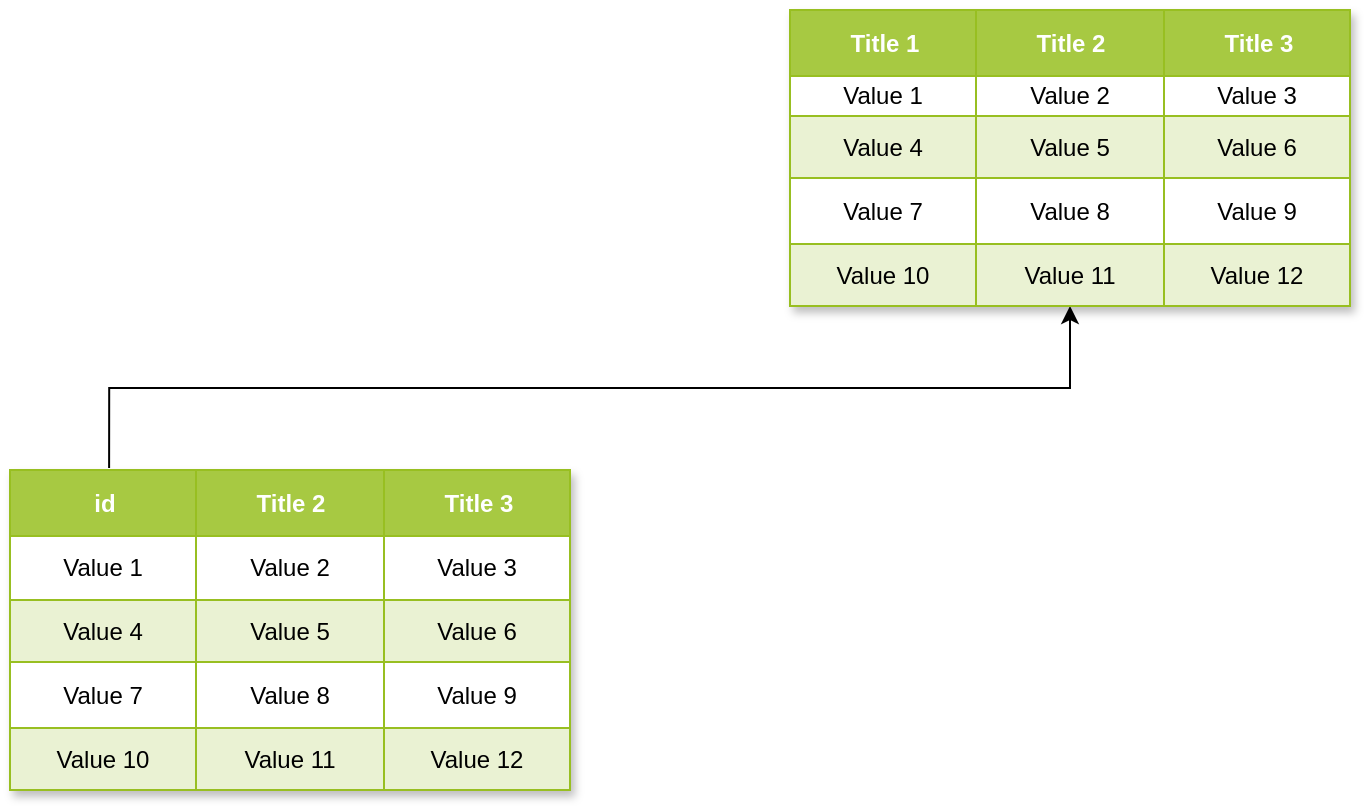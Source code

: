 <mxfile version="21.1.8" type="github">
  <diagram name="Página-1" id="2qbEPKw4rMwXEr4LsH04">
    <mxGraphModel dx="1290" dy="545" grid="1" gridSize="10" guides="1" tooltips="1" connect="1" arrows="1" fold="1" page="1" pageScale="1" pageWidth="827" pageHeight="1169" math="0" shadow="0">
      <root>
        <mxCell id="0" />
        <mxCell id="1" parent="0" />
        <mxCell id="-kEBUr79W5uUhpDJ-tvx-61" value="" style="edgeStyle=orthogonalEdgeStyle;rounded=0;orthogonalLoop=1;jettySize=auto;html=1;exitX=0.177;exitY=-0.03;exitDx=0;exitDy=0;exitPerimeter=0;" edge="1" parent="1" source="-kEBUr79W5uUhpDJ-tvx-20" target="-kEBUr79W5uUhpDJ-tvx-40">
          <mxGeometry relative="1" as="geometry" />
        </mxCell>
        <mxCell id="-kEBUr79W5uUhpDJ-tvx-19" value="Assets" style="childLayout=tableLayout;recursiveResize=0;strokeColor=#98bf21;fillColor=#A7C942;shadow=1;" vertex="1" parent="1">
          <mxGeometry x="50" y="290" width="280" height="160" as="geometry" />
        </mxCell>
        <mxCell id="-kEBUr79W5uUhpDJ-tvx-20" style="shape=tableRow;horizontal=0;startSize=0;swimlaneHead=0;swimlaneBody=0;top=0;left=0;bottom=0;right=0;dropTarget=0;collapsible=0;recursiveResize=0;expand=0;fontStyle=0;strokeColor=inherit;fillColor=#ffffff;" vertex="1" parent="-kEBUr79W5uUhpDJ-tvx-19">
          <mxGeometry width="280" height="33" as="geometry" />
        </mxCell>
        <mxCell id="-kEBUr79W5uUhpDJ-tvx-21" value="id" style="connectable=0;recursiveResize=0;strokeColor=inherit;fillColor=#A7C942;align=center;fontStyle=1;fontColor=#FFFFFF;html=1;" vertex="1" parent="-kEBUr79W5uUhpDJ-tvx-20">
          <mxGeometry width="93" height="33" as="geometry">
            <mxRectangle width="93" height="33" as="alternateBounds" />
          </mxGeometry>
        </mxCell>
        <mxCell id="-kEBUr79W5uUhpDJ-tvx-22" value="Title 2" style="connectable=0;recursiveResize=0;strokeColor=inherit;fillColor=#A7C942;align=center;fontStyle=1;fontColor=#FFFFFF;html=1;" vertex="1" parent="-kEBUr79W5uUhpDJ-tvx-20">
          <mxGeometry x="93" width="94" height="33" as="geometry">
            <mxRectangle width="94" height="33" as="alternateBounds" />
          </mxGeometry>
        </mxCell>
        <mxCell id="-kEBUr79W5uUhpDJ-tvx-23" value="Title 3" style="connectable=0;recursiveResize=0;strokeColor=inherit;fillColor=#A7C942;align=center;fontStyle=1;fontColor=#FFFFFF;html=1;" vertex="1" parent="-kEBUr79W5uUhpDJ-tvx-20">
          <mxGeometry x="187" width="93" height="33" as="geometry">
            <mxRectangle width="93" height="33" as="alternateBounds" />
          </mxGeometry>
        </mxCell>
        <mxCell id="-kEBUr79W5uUhpDJ-tvx-24" value="" style="shape=tableRow;horizontal=0;startSize=0;swimlaneHead=0;swimlaneBody=0;top=0;left=0;bottom=0;right=0;dropTarget=0;collapsible=0;recursiveResize=0;expand=0;fontStyle=0;strokeColor=inherit;fillColor=#ffffff;" vertex="1" parent="-kEBUr79W5uUhpDJ-tvx-19">
          <mxGeometry y="33" width="280" height="32" as="geometry" />
        </mxCell>
        <mxCell id="-kEBUr79W5uUhpDJ-tvx-25" value="Value 1" style="connectable=0;recursiveResize=0;strokeColor=inherit;fillColor=inherit;align=center;whiteSpace=wrap;html=1;" vertex="1" parent="-kEBUr79W5uUhpDJ-tvx-24">
          <mxGeometry width="93" height="32" as="geometry">
            <mxRectangle width="93" height="32" as="alternateBounds" />
          </mxGeometry>
        </mxCell>
        <mxCell id="-kEBUr79W5uUhpDJ-tvx-26" value="Value 2" style="connectable=0;recursiveResize=0;strokeColor=inherit;fillColor=inherit;align=center;whiteSpace=wrap;html=1;" vertex="1" parent="-kEBUr79W5uUhpDJ-tvx-24">
          <mxGeometry x="93" width="94" height="32" as="geometry">
            <mxRectangle width="94" height="32" as="alternateBounds" />
          </mxGeometry>
        </mxCell>
        <mxCell id="-kEBUr79W5uUhpDJ-tvx-27" value="Value 3" style="connectable=0;recursiveResize=0;strokeColor=inherit;fillColor=inherit;align=center;whiteSpace=wrap;html=1;" vertex="1" parent="-kEBUr79W5uUhpDJ-tvx-24">
          <mxGeometry x="187" width="93" height="32" as="geometry">
            <mxRectangle width="93" height="32" as="alternateBounds" />
          </mxGeometry>
        </mxCell>
        <mxCell id="-kEBUr79W5uUhpDJ-tvx-28" value="" style="shape=tableRow;horizontal=0;startSize=0;swimlaneHead=0;swimlaneBody=0;top=0;left=0;bottom=0;right=0;dropTarget=0;collapsible=0;recursiveResize=0;expand=0;fontStyle=1;strokeColor=inherit;fillColor=#EAF2D3;" vertex="1" parent="-kEBUr79W5uUhpDJ-tvx-19">
          <mxGeometry y="65" width="280" height="31" as="geometry" />
        </mxCell>
        <mxCell id="-kEBUr79W5uUhpDJ-tvx-29" value="Value 4" style="connectable=0;recursiveResize=0;strokeColor=inherit;fillColor=inherit;whiteSpace=wrap;html=1;" vertex="1" parent="-kEBUr79W5uUhpDJ-tvx-28">
          <mxGeometry width="93" height="31" as="geometry">
            <mxRectangle width="93" height="31" as="alternateBounds" />
          </mxGeometry>
        </mxCell>
        <mxCell id="-kEBUr79W5uUhpDJ-tvx-30" value="Value 5" style="connectable=0;recursiveResize=0;strokeColor=inherit;fillColor=inherit;whiteSpace=wrap;html=1;" vertex="1" parent="-kEBUr79W5uUhpDJ-tvx-28">
          <mxGeometry x="93" width="94" height="31" as="geometry">
            <mxRectangle width="94" height="31" as="alternateBounds" />
          </mxGeometry>
        </mxCell>
        <mxCell id="-kEBUr79W5uUhpDJ-tvx-31" value="Value 6" style="connectable=0;recursiveResize=0;strokeColor=inherit;fillColor=inherit;whiteSpace=wrap;html=1;" vertex="1" parent="-kEBUr79W5uUhpDJ-tvx-28">
          <mxGeometry x="187" width="93" height="31" as="geometry">
            <mxRectangle width="93" height="31" as="alternateBounds" />
          </mxGeometry>
        </mxCell>
        <mxCell id="-kEBUr79W5uUhpDJ-tvx-32" value="" style="shape=tableRow;horizontal=0;startSize=0;swimlaneHead=0;swimlaneBody=0;top=0;left=0;bottom=0;right=0;dropTarget=0;collapsible=0;recursiveResize=0;expand=0;fontStyle=0;strokeColor=inherit;fillColor=#ffffff;" vertex="1" parent="-kEBUr79W5uUhpDJ-tvx-19">
          <mxGeometry y="96" width="280" height="33" as="geometry" />
        </mxCell>
        <mxCell id="-kEBUr79W5uUhpDJ-tvx-33" value="Value 7" style="connectable=0;recursiveResize=0;strokeColor=inherit;fillColor=inherit;fontStyle=0;align=center;whiteSpace=wrap;html=1;" vertex="1" parent="-kEBUr79W5uUhpDJ-tvx-32">
          <mxGeometry width="93" height="33" as="geometry">
            <mxRectangle width="93" height="33" as="alternateBounds" />
          </mxGeometry>
        </mxCell>
        <mxCell id="-kEBUr79W5uUhpDJ-tvx-34" value="Value 8" style="connectable=0;recursiveResize=0;strokeColor=inherit;fillColor=inherit;fontStyle=0;align=center;whiteSpace=wrap;html=1;" vertex="1" parent="-kEBUr79W5uUhpDJ-tvx-32">
          <mxGeometry x="93" width="94" height="33" as="geometry">
            <mxRectangle width="94" height="33" as="alternateBounds" />
          </mxGeometry>
        </mxCell>
        <mxCell id="-kEBUr79W5uUhpDJ-tvx-35" value="Value 9" style="connectable=0;recursiveResize=0;strokeColor=inherit;fillColor=inherit;fontStyle=0;align=center;whiteSpace=wrap;html=1;" vertex="1" parent="-kEBUr79W5uUhpDJ-tvx-32">
          <mxGeometry x="187" width="93" height="33" as="geometry">
            <mxRectangle width="93" height="33" as="alternateBounds" />
          </mxGeometry>
        </mxCell>
        <mxCell id="-kEBUr79W5uUhpDJ-tvx-36" value="" style="shape=tableRow;horizontal=0;startSize=0;swimlaneHead=0;swimlaneBody=0;top=0;left=0;bottom=0;right=0;dropTarget=0;collapsible=0;recursiveResize=0;expand=0;fontStyle=1;strokeColor=inherit;fillColor=#EAF2D3;" vertex="1" parent="-kEBUr79W5uUhpDJ-tvx-19">
          <mxGeometry y="129" width="280" height="31" as="geometry" />
        </mxCell>
        <mxCell id="-kEBUr79W5uUhpDJ-tvx-37" value="Value 10" style="connectable=0;recursiveResize=0;strokeColor=inherit;fillColor=inherit;whiteSpace=wrap;html=1;" vertex="1" parent="-kEBUr79W5uUhpDJ-tvx-36">
          <mxGeometry width="93" height="31" as="geometry">
            <mxRectangle width="93" height="31" as="alternateBounds" />
          </mxGeometry>
        </mxCell>
        <mxCell id="-kEBUr79W5uUhpDJ-tvx-38" value="Value 11" style="connectable=0;recursiveResize=0;strokeColor=inherit;fillColor=inherit;whiteSpace=wrap;html=1;" vertex="1" parent="-kEBUr79W5uUhpDJ-tvx-36">
          <mxGeometry x="93" width="94" height="31" as="geometry">
            <mxRectangle width="94" height="31" as="alternateBounds" />
          </mxGeometry>
        </mxCell>
        <mxCell id="-kEBUr79W5uUhpDJ-tvx-39" value="Value 12" style="connectable=0;recursiveResize=0;strokeColor=inherit;fillColor=inherit;whiteSpace=wrap;html=1;" vertex="1" parent="-kEBUr79W5uUhpDJ-tvx-36">
          <mxGeometry x="187" width="93" height="31" as="geometry">
            <mxRectangle width="93" height="31" as="alternateBounds" />
          </mxGeometry>
        </mxCell>
        <mxCell id="-kEBUr79W5uUhpDJ-tvx-40" value="Assets" style="childLayout=tableLayout;recursiveResize=0;strokeColor=#98bf21;fillColor=#A7C942;shadow=1;" vertex="1" parent="1">
          <mxGeometry x="440" y="60" width="280" height="148" as="geometry" />
        </mxCell>
        <mxCell id="-kEBUr79W5uUhpDJ-tvx-41" style="shape=tableRow;horizontal=0;startSize=0;swimlaneHead=0;swimlaneBody=0;top=0;left=0;bottom=0;right=0;dropTarget=0;collapsible=0;recursiveResize=0;expand=0;fontStyle=0;strokeColor=inherit;fillColor=#ffffff;" vertex="1" parent="-kEBUr79W5uUhpDJ-tvx-40">
          <mxGeometry width="280" height="33" as="geometry" />
        </mxCell>
        <mxCell id="-kEBUr79W5uUhpDJ-tvx-42" value="Title 1" style="connectable=0;recursiveResize=0;strokeColor=inherit;fillColor=#A7C942;align=center;fontStyle=1;fontColor=#FFFFFF;html=1;" vertex="1" parent="-kEBUr79W5uUhpDJ-tvx-41">
          <mxGeometry width="93" height="33" as="geometry">
            <mxRectangle width="93" height="33" as="alternateBounds" />
          </mxGeometry>
        </mxCell>
        <mxCell id="-kEBUr79W5uUhpDJ-tvx-43" value="Title 2" style="connectable=0;recursiveResize=0;strokeColor=inherit;fillColor=#A7C942;align=center;fontStyle=1;fontColor=#FFFFFF;html=1;" vertex="1" parent="-kEBUr79W5uUhpDJ-tvx-41">
          <mxGeometry x="93" width="94" height="33" as="geometry">
            <mxRectangle width="94" height="33" as="alternateBounds" />
          </mxGeometry>
        </mxCell>
        <mxCell id="-kEBUr79W5uUhpDJ-tvx-44" value="Title 3" style="connectable=0;recursiveResize=0;strokeColor=inherit;fillColor=#A7C942;align=center;fontStyle=1;fontColor=#FFFFFF;html=1;" vertex="1" parent="-kEBUr79W5uUhpDJ-tvx-41">
          <mxGeometry x="187" width="93" height="33" as="geometry">
            <mxRectangle width="93" height="33" as="alternateBounds" />
          </mxGeometry>
        </mxCell>
        <mxCell id="-kEBUr79W5uUhpDJ-tvx-45" value="" style="shape=tableRow;horizontal=0;startSize=0;swimlaneHead=0;swimlaneBody=0;top=0;left=0;bottom=0;right=0;dropTarget=0;collapsible=0;recursiveResize=0;expand=0;fontStyle=0;strokeColor=inherit;fillColor=#ffffff;" vertex="1" parent="-kEBUr79W5uUhpDJ-tvx-40">
          <mxGeometry y="33" width="280" height="20" as="geometry" />
        </mxCell>
        <mxCell id="-kEBUr79W5uUhpDJ-tvx-46" value="Value 1" style="connectable=0;recursiveResize=0;strokeColor=inherit;fillColor=inherit;align=center;whiteSpace=wrap;html=1;" vertex="1" parent="-kEBUr79W5uUhpDJ-tvx-45">
          <mxGeometry width="93" height="20" as="geometry">
            <mxRectangle width="93" height="20" as="alternateBounds" />
          </mxGeometry>
        </mxCell>
        <mxCell id="-kEBUr79W5uUhpDJ-tvx-47" value="Value 2" style="connectable=0;recursiveResize=0;strokeColor=inherit;fillColor=inherit;align=center;whiteSpace=wrap;html=1;" vertex="1" parent="-kEBUr79W5uUhpDJ-tvx-45">
          <mxGeometry x="93" width="94" height="20" as="geometry">
            <mxRectangle width="94" height="20" as="alternateBounds" />
          </mxGeometry>
        </mxCell>
        <mxCell id="-kEBUr79W5uUhpDJ-tvx-48" value="Value 3" style="connectable=0;recursiveResize=0;strokeColor=inherit;fillColor=inherit;align=center;whiteSpace=wrap;html=1;" vertex="1" parent="-kEBUr79W5uUhpDJ-tvx-45">
          <mxGeometry x="187" width="93" height="20" as="geometry">
            <mxRectangle width="93" height="20" as="alternateBounds" />
          </mxGeometry>
        </mxCell>
        <mxCell id="-kEBUr79W5uUhpDJ-tvx-49" value="" style="shape=tableRow;horizontal=0;startSize=0;swimlaneHead=0;swimlaneBody=0;top=0;left=0;bottom=0;right=0;dropTarget=0;collapsible=0;recursiveResize=0;expand=0;fontStyle=1;strokeColor=inherit;fillColor=#EAF2D3;" vertex="1" parent="-kEBUr79W5uUhpDJ-tvx-40">
          <mxGeometry y="53" width="280" height="31" as="geometry" />
        </mxCell>
        <mxCell id="-kEBUr79W5uUhpDJ-tvx-50" value="Value 4" style="connectable=0;recursiveResize=0;strokeColor=inherit;fillColor=inherit;whiteSpace=wrap;html=1;" vertex="1" parent="-kEBUr79W5uUhpDJ-tvx-49">
          <mxGeometry width="93" height="31" as="geometry">
            <mxRectangle width="93" height="31" as="alternateBounds" />
          </mxGeometry>
        </mxCell>
        <mxCell id="-kEBUr79W5uUhpDJ-tvx-51" value="Value 5" style="connectable=0;recursiveResize=0;strokeColor=inherit;fillColor=inherit;whiteSpace=wrap;html=1;" vertex="1" parent="-kEBUr79W5uUhpDJ-tvx-49">
          <mxGeometry x="93" width="94" height="31" as="geometry">
            <mxRectangle width="94" height="31" as="alternateBounds" />
          </mxGeometry>
        </mxCell>
        <mxCell id="-kEBUr79W5uUhpDJ-tvx-52" value="Value 6" style="connectable=0;recursiveResize=0;strokeColor=inherit;fillColor=inherit;whiteSpace=wrap;html=1;" vertex="1" parent="-kEBUr79W5uUhpDJ-tvx-49">
          <mxGeometry x="187" width="93" height="31" as="geometry">
            <mxRectangle width="93" height="31" as="alternateBounds" />
          </mxGeometry>
        </mxCell>
        <mxCell id="-kEBUr79W5uUhpDJ-tvx-53" value="" style="shape=tableRow;horizontal=0;startSize=0;swimlaneHead=0;swimlaneBody=0;top=0;left=0;bottom=0;right=0;dropTarget=0;collapsible=0;recursiveResize=0;expand=0;fontStyle=0;strokeColor=inherit;fillColor=#ffffff;" vertex="1" parent="-kEBUr79W5uUhpDJ-tvx-40">
          <mxGeometry y="84" width="280" height="33" as="geometry" />
        </mxCell>
        <mxCell id="-kEBUr79W5uUhpDJ-tvx-54" value="Value 7" style="connectable=0;recursiveResize=0;strokeColor=inherit;fillColor=inherit;fontStyle=0;align=center;whiteSpace=wrap;html=1;" vertex="1" parent="-kEBUr79W5uUhpDJ-tvx-53">
          <mxGeometry width="93" height="33" as="geometry">
            <mxRectangle width="93" height="33" as="alternateBounds" />
          </mxGeometry>
        </mxCell>
        <mxCell id="-kEBUr79W5uUhpDJ-tvx-55" value="Value 8" style="connectable=0;recursiveResize=0;strokeColor=inherit;fillColor=inherit;fontStyle=0;align=center;whiteSpace=wrap;html=1;" vertex="1" parent="-kEBUr79W5uUhpDJ-tvx-53">
          <mxGeometry x="93" width="94" height="33" as="geometry">
            <mxRectangle width="94" height="33" as="alternateBounds" />
          </mxGeometry>
        </mxCell>
        <mxCell id="-kEBUr79W5uUhpDJ-tvx-56" value="Value 9" style="connectable=0;recursiveResize=0;strokeColor=inherit;fillColor=inherit;fontStyle=0;align=center;whiteSpace=wrap;html=1;" vertex="1" parent="-kEBUr79W5uUhpDJ-tvx-53">
          <mxGeometry x="187" width="93" height="33" as="geometry">
            <mxRectangle width="93" height="33" as="alternateBounds" />
          </mxGeometry>
        </mxCell>
        <mxCell id="-kEBUr79W5uUhpDJ-tvx-57" value="" style="shape=tableRow;horizontal=0;startSize=0;swimlaneHead=0;swimlaneBody=0;top=0;left=0;bottom=0;right=0;dropTarget=0;collapsible=0;recursiveResize=0;expand=0;fontStyle=1;strokeColor=inherit;fillColor=#EAF2D3;" vertex="1" parent="-kEBUr79W5uUhpDJ-tvx-40">
          <mxGeometry y="117" width="280" height="31" as="geometry" />
        </mxCell>
        <mxCell id="-kEBUr79W5uUhpDJ-tvx-58" value="Value 10" style="connectable=0;recursiveResize=0;strokeColor=inherit;fillColor=inherit;whiteSpace=wrap;html=1;" vertex="1" parent="-kEBUr79W5uUhpDJ-tvx-57">
          <mxGeometry width="93" height="31" as="geometry">
            <mxRectangle width="93" height="31" as="alternateBounds" />
          </mxGeometry>
        </mxCell>
        <mxCell id="-kEBUr79W5uUhpDJ-tvx-59" value="Value 11" style="connectable=0;recursiveResize=0;strokeColor=inherit;fillColor=inherit;whiteSpace=wrap;html=1;" vertex="1" parent="-kEBUr79W5uUhpDJ-tvx-57">
          <mxGeometry x="93" width="94" height="31" as="geometry">
            <mxRectangle width="94" height="31" as="alternateBounds" />
          </mxGeometry>
        </mxCell>
        <mxCell id="-kEBUr79W5uUhpDJ-tvx-60" value="Value 12" style="connectable=0;recursiveResize=0;strokeColor=inherit;fillColor=inherit;whiteSpace=wrap;html=1;" vertex="1" parent="-kEBUr79W5uUhpDJ-tvx-57">
          <mxGeometry x="187" width="93" height="31" as="geometry">
            <mxRectangle width="93" height="31" as="alternateBounds" />
          </mxGeometry>
        </mxCell>
      </root>
    </mxGraphModel>
  </diagram>
</mxfile>
